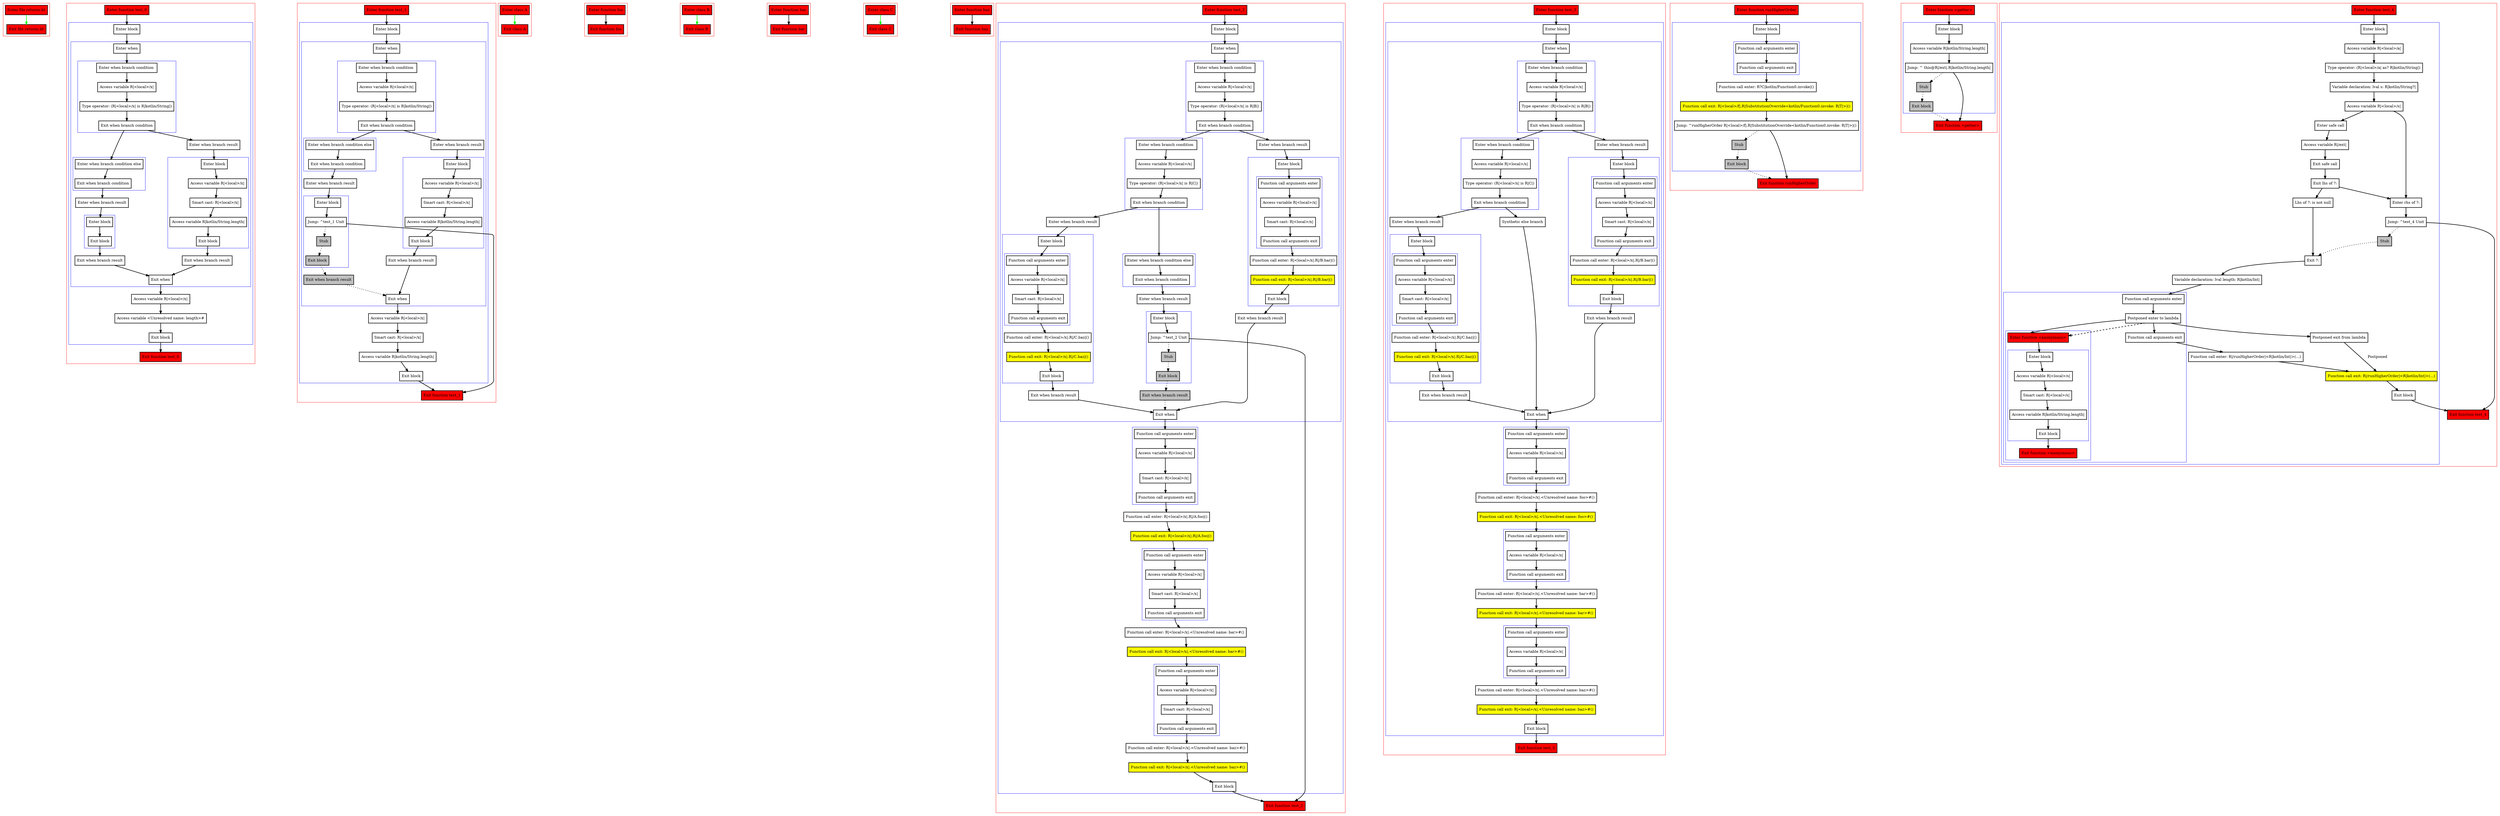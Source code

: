 digraph returns_kt {
    graph [nodesep=3]
    node [shape=box penwidth=2]
    edge [penwidth=2]

    subgraph cluster_0 {
        color=red
        0 [label="Enter file returns.kt" style="filled" fillcolor=red];
        1 [label="Exit file returns.kt" style="filled" fillcolor=red];
    }
    0 -> {1} [color=green];

    subgraph cluster_1 {
        color=red
        2 [label="Enter function test_0" style="filled" fillcolor=red];
        subgraph cluster_2 {
            color=blue
            3 [label="Enter block"];
            subgraph cluster_3 {
                color=blue
                4 [label="Enter when"];
                subgraph cluster_4 {
                    color=blue
                    5 [label="Enter when branch condition "];
                    6 [label="Access variable R|<local>/x|"];
                    7 [label="Type operator: (R|<local>/x| is R|kotlin/String|)"];
                    8 [label="Exit when branch condition"];
                }
                subgraph cluster_5 {
                    color=blue
                    9 [label="Enter when branch condition else"];
                    10 [label="Exit when branch condition"];
                }
                11 [label="Enter when branch result"];
                subgraph cluster_6 {
                    color=blue
                    12 [label="Enter block"];
                    13 [label="Exit block"];
                }
                14 [label="Exit when branch result"];
                15 [label="Enter when branch result"];
                subgraph cluster_7 {
                    color=blue
                    16 [label="Enter block"];
                    17 [label="Access variable R|<local>/x|"];
                    18 [label="Smart cast: R|<local>/x|"];
                    19 [label="Access variable R|kotlin/String.length|"];
                    20 [label="Exit block"];
                }
                21 [label="Exit when branch result"];
                22 [label="Exit when"];
            }
            23 [label="Access variable R|<local>/x|"];
            24 [label="Access variable <Unresolved name: length>#"];
            25 [label="Exit block"];
        }
        26 [label="Exit function test_0" style="filled" fillcolor=red];
    }
    2 -> {3};
    3 -> {4};
    4 -> {5};
    5 -> {6};
    6 -> {7};
    7 -> {8};
    8 -> {9 15};
    9 -> {10};
    10 -> {11};
    11 -> {12};
    12 -> {13};
    13 -> {14};
    14 -> {22};
    15 -> {16};
    16 -> {17};
    17 -> {18};
    18 -> {19};
    19 -> {20};
    20 -> {21};
    21 -> {22};
    22 -> {23};
    23 -> {24};
    24 -> {25};
    25 -> {26};

    subgraph cluster_8 {
        color=red
        27 [label="Enter function test_1" style="filled" fillcolor=red];
        subgraph cluster_9 {
            color=blue
            28 [label="Enter block"];
            subgraph cluster_10 {
                color=blue
                29 [label="Enter when"];
                subgraph cluster_11 {
                    color=blue
                    30 [label="Enter when branch condition "];
                    31 [label="Access variable R|<local>/x|"];
                    32 [label="Type operator: (R|<local>/x| is R|kotlin/String|)"];
                    33 [label="Exit when branch condition"];
                }
                subgraph cluster_12 {
                    color=blue
                    34 [label="Enter when branch condition else"];
                    35 [label="Exit when branch condition"];
                }
                36 [label="Enter when branch result"];
                subgraph cluster_13 {
                    color=blue
                    37 [label="Enter block"];
                    38 [label="Jump: ^test_1 Unit"];
                    39 [label="Stub" style="filled" fillcolor=gray];
                    40 [label="Exit block" style="filled" fillcolor=gray];
                }
                41 [label="Exit when branch result" style="filled" fillcolor=gray];
                42 [label="Enter when branch result"];
                subgraph cluster_14 {
                    color=blue
                    43 [label="Enter block"];
                    44 [label="Access variable R|<local>/x|"];
                    45 [label="Smart cast: R|<local>/x|"];
                    46 [label="Access variable R|kotlin/String.length|"];
                    47 [label="Exit block"];
                }
                48 [label="Exit when branch result"];
                49 [label="Exit when"];
            }
            50 [label="Access variable R|<local>/x|"];
            51 [label="Smart cast: R|<local>/x|"];
            52 [label="Access variable R|kotlin/String.length|"];
            53 [label="Exit block"];
        }
        54 [label="Exit function test_1" style="filled" fillcolor=red];
    }
    27 -> {28};
    28 -> {29};
    29 -> {30};
    30 -> {31};
    31 -> {32};
    32 -> {33};
    33 -> {34 42};
    34 -> {35};
    35 -> {36};
    36 -> {37};
    37 -> {38};
    38 -> {54};
    38 -> {39} [style=dotted];
    39 -> {40} [style=dotted];
    40 -> {41} [style=dotted];
    41 -> {49} [style=dotted];
    42 -> {43};
    43 -> {44};
    44 -> {45};
    45 -> {46};
    46 -> {47};
    47 -> {48};
    48 -> {49};
    49 -> {50};
    50 -> {51};
    51 -> {52};
    52 -> {53};
    53 -> {54};

    subgraph cluster_15 {
        color=red
        55 [label="Enter class A" style="filled" fillcolor=red];
        56 [label="Exit class A" style="filled" fillcolor=red];
    }
    55 -> {56} [color=green];

    subgraph cluster_16 {
        color=red
        57 [label="Enter function foo" style="filled" fillcolor=red];
        58 [label="Exit function foo" style="filled" fillcolor=red];
    }
    57 -> {58};

    subgraph cluster_17 {
        color=red
        59 [label="Enter class B" style="filled" fillcolor=red];
        60 [label="Exit class B" style="filled" fillcolor=red];
    }
    59 -> {60} [color=green];

    subgraph cluster_18 {
        color=red
        61 [label="Enter function bar" style="filled" fillcolor=red];
        62 [label="Exit function bar" style="filled" fillcolor=red];
    }
    61 -> {62};

    subgraph cluster_19 {
        color=red
        63 [label="Enter class C" style="filled" fillcolor=red];
        64 [label="Exit class C" style="filled" fillcolor=red];
    }
    63 -> {64} [color=green];

    subgraph cluster_20 {
        color=red
        65 [label="Enter function baz" style="filled" fillcolor=red];
        66 [label="Exit function baz" style="filled" fillcolor=red];
    }
    65 -> {66};

    subgraph cluster_21 {
        color=red
        67 [label="Enter function test_2" style="filled" fillcolor=red];
        subgraph cluster_22 {
            color=blue
            68 [label="Enter block"];
            subgraph cluster_23 {
                color=blue
                69 [label="Enter when"];
                subgraph cluster_24 {
                    color=blue
                    70 [label="Enter when branch condition "];
                    71 [label="Access variable R|<local>/x|"];
                    72 [label="Type operator: (R|<local>/x| is R|B|)"];
                    73 [label="Exit when branch condition"];
                }
                subgraph cluster_25 {
                    color=blue
                    74 [label="Enter when branch condition "];
                    75 [label="Access variable R|<local>/x|"];
                    76 [label="Type operator: (R|<local>/x| is R|C|)"];
                    77 [label="Exit when branch condition"];
                }
                subgraph cluster_26 {
                    color=blue
                    78 [label="Enter when branch condition else"];
                    79 [label="Exit when branch condition"];
                }
                80 [label="Enter when branch result"];
                subgraph cluster_27 {
                    color=blue
                    81 [label="Enter block"];
                    82 [label="Jump: ^test_2 Unit"];
                    83 [label="Stub" style="filled" fillcolor=gray];
                    84 [label="Exit block" style="filled" fillcolor=gray];
                }
                85 [label="Exit when branch result" style="filled" fillcolor=gray];
                86 [label="Enter when branch result"];
                subgraph cluster_28 {
                    color=blue
                    87 [label="Enter block"];
                    subgraph cluster_29 {
                        color=blue
                        88 [label="Function call arguments enter"];
                        89 [label="Access variable R|<local>/x|"];
                        90 [label="Smart cast: R|<local>/x|"];
                        91 [label="Function call arguments exit"];
                    }
                    92 [label="Function call enter: R|<local>/x|.R|/C.baz|()"];
                    93 [label="Function call exit: R|<local>/x|.R|/C.baz|()" style="filled" fillcolor=yellow];
                    94 [label="Exit block"];
                }
                95 [label="Exit when branch result"];
                96 [label="Enter when branch result"];
                subgraph cluster_30 {
                    color=blue
                    97 [label="Enter block"];
                    subgraph cluster_31 {
                        color=blue
                        98 [label="Function call arguments enter"];
                        99 [label="Access variable R|<local>/x|"];
                        100 [label="Smart cast: R|<local>/x|"];
                        101 [label="Function call arguments exit"];
                    }
                    102 [label="Function call enter: R|<local>/x|.R|/B.bar|()"];
                    103 [label="Function call exit: R|<local>/x|.R|/B.bar|()" style="filled" fillcolor=yellow];
                    104 [label="Exit block"];
                }
                105 [label="Exit when branch result"];
                106 [label="Exit when"];
            }
            subgraph cluster_32 {
                color=blue
                107 [label="Function call arguments enter"];
                108 [label="Access variable R|<local>/x|"];
                109 [label="Smart cast: R|<local>/x|"];
                110 [label="Function call arguments exit"];
            }
            111 [label="Function call enter: R|<local>/x|.R|/A.foo|()"];
            112 [label="Function call exit: R|<local>/x|.R|/A.foo|()" style="filled" fillcolor=yellow];
            subgraph cluster_33 {
                color=blue
                113 [label="Function call arguments enter"];
                114 [label="Access variable R|<local>/x|"];
                115 [label="Smart cast: R|<local>/x|"];
                116 [label="Function call arguments exit"];
            }
            117 [label="Function call enter: R|<local>/x|.<Unresolved name: bar>#()"];
            118 [label="Function call exit: R|<local>/x|.<Unresolved name: bar>#()" style="filled" fillcolor=yellow];
            subgraph cluster_34 {
                color=blue
                119 [label="Function call arguments enter"];
                120 [label="Access variable R|<local>/x|"];
                121 [label="Smart cast: R|<local>/x|"];
                122 [label="Function call arguments exit"];
            }
            123 [label="Function call enter: R|<local>/x|.<Unresolved name: baz>#()"];
            124 [label="Function call exit: R|<local>/x|.<Unresolved name: baz>#()" style="filled" fillcolor=yellow];
            125 [label="Exit block"];
        }
        126 [label="Exit function test_2" style="filled" fillcolor=red];
    }
    67 -> {68};
    68 -> {69};
    69 -> {70};
    70 -> {71};
    71 -> {72};
    72 -> {73};
    73 -> {74 96};
    74 -> {75};
    75 -> {76};
    76 -> {77};
    77 -> {78 86};
    78 -> {79};
    79 -> {80};
    80 -> {81};
    81 -> {82};
    82 -> {126};
    82 -> {83} [style=dotted];
    83 -> {84} [style=dotted];
    84 -> {85} [style=dotted];
    85 -> {106} [style=dotted];
    86 -> {87};
    87 -> {88};
    88 -> {89};
    89 -> {90};
    90 -> {91};
    91 -> {92};
    92 -> {93};
    93 -> {94};
    94 -> {95};
    95 -> {106};
    96 -> {97};
    97 -> {98};
    98 -> {99};
    99 -> {100};
    100 -> {101};
    101 -> {102};
    102 -> {103};
    103 -> {104};
    104 -> {105};
    105 -> {106};
    106 -> {107};
    107 -> {108};
    108 -> {109};
    109 -> {110};
    110 -> {111};
    111 -> {112};
    112 -> {113};
    113 -> {114};
    114 -> {115};
    115 -> {116};
    116 -> {117};
    117 -> {118};
    118 -> {119};
    119 -> {120};
    120 -> {121};
    121 -> {122};
    122 -> {123};
    123 -> {124};
    124 -> {125};
    125 -> {126};

    subgraph cluster_35 {
        color=red
        127 [label="Enter function test_3" style="filled" fillcolor=red];
        subgraph cluster_36 {
            color=blue
            128 [label="Enter block"];
            subgraph cluster_37 {
                color=blue
                129 [label="Enter when"];
                subgraph cluster_38 {
                    color=blue
                    130 [label="Enter when branch condition "];
                    131 [label="Access variable R|<local>/x|"];
                    132 [label="Type operator: (R|<local>/x| is R|B|)"];
                    133 [label="Exit when branch condition"];
                }
                subgraph cluster_39 {
                    color=blue
                    134 [label="Enter when branch condition "];
                    135 [label="Access variable R|<local>/x|"];
                    136 [label="Type operator: (R|<local>/x| is R|C|)"];
                    137 [label="Exit when branch condition"];
                }
                138 [label="Synthetic else branch"];
                139 [label="Enter when branch result"];
                subgraph cluster_40 {
                    color=blue
                    140 [label="Enter block"];
                    subgraph cluster_41 {
                        color=blue
                        141 [label="Function call arguments enter"];
                        142 [label="Access variable R|<local>/x|"];
                        143 [label="Smart cast: R|<local>/x|"];
                        144 [label="Function call arguments exit"];
                    }
                    145 [label="Function call enter: R|<local>/x|.R|/C.baz|()"];
                    146 [label="Function call exit: R|<local>/x|.R|/C.baz|()" style="filled" fillcolor=yellow];
                    147 [label="Exit block"];
                }
                148 [label="Exit when branch result"];
                149 [label="Enter when branch result"];
                subgraph cluster_42 {
                    color=blue
                    150 [label="Enter block"];
                    subgraph cluster_43 {
                        color=blue
                        151 [label="Function call arguments enter"];
                        152 [label="Access variable R|<local>/x|"];
                        153 [label="Smart cast: R|<local>/x|"];
                        154 [label="Function call arguments exit"];
                    }
                    155 [label="Function call enter: R|<local>/x|.R|/B.bar|()"];
                    156 [label="Function call exit: R|<local>/x|.R|/B.bar|()" style="filled" fillcolor=yellow];
                    157 [label="Exit block"];
                }
                158 [label="Exit when branch result"];
                159 [label="Exit when"];
            }
            subgraph cluster_44 {
                color=blue
                160 [label="Function call arguments enter"];
                161 [label="Access variable R|<local>/x|"];
                162 [label="Function call arguments exit"];
            }
            163 [label="Function call enter: R|<local>/x|.<Unresolved name: foo>#()"];
            164 [label="Function call exit: R|<local>/x|.<Unresolved name: foo>#()" style="filled" fillcolor=yellow];
            subgraph cluster_45 {
                color=blue
                165 [label="Function call arguments enter"];
                166 [label="Access variable R|<local>/x|"];
                167 [label="Function call arguments exit"];
            }
            168 [label="Function call enter: R|<local>/x|.<Unresolved name: bar>#()"];
            169 [label="Function call exit: R|<local>/x|.<Unresolved name: bar>#()" style="filled" fillcolor=yellow];
            subgraph cluster_46 {
                color=blue
                170 [label="Function call arguments enter"];
                171 [label="Access variable R|<local>/x|"];
                172 [label="Function call arguments exit"];
            }
            173 [label="Function call enter: R|<local>/x|.<Unresolved name: baz>#()"];
            174 [label="Function call exit: R|<local>/x|.<Unresolved name: baz>#()" style="filled" fillcolor=yellow];
            175 [label="Exit block"];
        }
        176 [label="Exit function test_3" style="filled" fillcolor=red];
    }
    127 -> {128};
    128 -> {129};
    129 -> {130};
    130 -> {131};
    131 -> {132};
    132 -> {133};
    133 -> {134 149};
    134 -> {135};
    135 -> {136};
    136 -> {137};
    137 -> {138 139};
    138 -> {159};
    139 -> {140};
    140 -> {141};
    141 -> {142};
    142 -> {143};
    143 -> {144};
    144 -> {145};
    145 -> {146};
    146 -> {147};
    147 -> {148};
    148 -> {159};
    149 -> {150};
    150 -> {151};
    151 -> {152};
    152 -> {153};
    153 -> {154};
    154 -> {155};
    155 -> {156};
    156 -> {157};
    157 -> {158};
    158 -> {159};
    159 -> {160};
    160 -> {161};
    161 -> {162};
    162 -> {163};
    163 -> {164};
    164 -> {165};
    165 -> {166};
    166 -> {167};
    167 -> {168};
    168 -> {169};
    169 -> {170};
    170 -> {171};
    171 -> {172};
    172 -> {173};
    173 -> {174};
    174 -> {175};
    175 -> {176};

    subgraph cluster_47 {
        color=red
        177 [label="Enter function runHigherOrder" style="filled" fillcolor=red];
        subgraph cluster_48 {
            color=blue
            178 [label="Enter block"];
            subgraph cluster_49 {
                color=blue
                179 [label="Function call arguments enter"];
                180 [label="Function call arguments exit"];
            }
            181 [label="Function call enter: R?C|kotlin/Function0.invoke|()"];
            182 [label="Function call exit: R|<local>/f|.R|SubstitutionOverride<kotlin/Function0.invoke: R|T|>|()" style="filled" fillcolor=yellow];
            183 [label="Jump: ^runHigherOrder R|<local>/f|.R|SubstitutionOverride<kotlin/Function0.invoke: R|T|>|()"];
            184 [label="Stub" style="filled" fillcolor=gray];
            185 [label="Exit block" style="filled" fillcolor=gray];
        }
        186 [label="Exit function runHigherOrder" style="filled" fillcolor=red];
    }
    177 -> {178};
    178 -> {179};
    179 -> {180};
    180 -> {181};
    181 -> {182};
    182 -> {183};
    183 -> {186};
    183 -> {184} [style=dotted];
    184 -> {185} [style=dotted];
    185 -> {186} [style=dotted];

    subgraph cluster_50 {
        color=red
        187 [label="Enter function <getter>" style="filled" fillcolor=red];
        subgraph cluster_51 {
            color=blue
            188 [label="Enter block"];
            189 [label="Access variable R|kotlin/String.length|"];
            190 [label="Jump: ^ this@R|/ext|.R|kotlin/String.length|"];
            191 [label="Stub" style="filled" fillcolor=gray];
            192 [label="Exit block" style="filled" fillcolor=gray];
        }
        193 [label="Exit function <getter>" style="filled" fillcolor=red];
    }
    187 -> {188};
    188 -> {189};
    189 -> {190};
    190 -> {193};
    190 -> {191} [style=dotted];
    191 -> {192} [style=dotted];
    192 -> {193} [style=dotted];

    subgraph cluster_52 {
        color=red
        194 [label="Enter function test_4" style="filled" fillcolor=red];
        subgraph cluster_53 {
            color=blue
            195 [label="Enter block"];
            196 [label="Access variable R|<local>/a|"];
            197 [label="Type operator: (R|<local>/a| as? R|kotlin/String|)"];
            198 [label="Variable declaration: lval s: R|kotlin/String?|"];
            199 [label="Access variable R|<local>/s|"];
            200 [label="Enter safe call"];
            201 [label="Access variable R|/ext|"];
            202 [label="Exit safe call"];
            203 [label="Exit lhs of ?:"];
            204 [label="Enter rhs of ?:"];
            205 [label="Jump: ^test_4 Unit"];
            206 [label="Stub" style="filled" fillcolor=gray];
            207 [label="Lhs of ?: is not null"];
            208 [label="Exit ?:"];
            209 [label="Variable declaration: lval length: R|kotlin/Int|"];
            subgraph cluster_54 {
                color=blue
                210 [label="Function call arguments enter"];
                211 [label="Postponed enter to lambda"];
                subgraph cluster_55 {
                    color=blue
                    212 [label="Enter function <anonymous>" style="filled" fillcolor=red];
                    subgraph cluster_56 {
                        color=blue
                        213 [label="Enter block"];
                        214 [label="Access variable R|<local>/s|"];
                        215 [label="Smart cast: R|<local>/s|"];
                        216 [label="Access variable R|kotlin/String.length|"];
                        217 [label="Exit block"];
                    }
                    218 [label="Exit function <anonymous>" style="filled" fillcolor=red];
                }
                219 [label="Function call arguments exit"];
            }
            220 [label="Function call enter: R|/runHigherOrder|<R|kotlin/Int|>(...)"];
            221 [label="Postponed exit from lambda"];
            222 [label="Function call exit: R|/runHigherOrder|<R|kotlin/Int|>(...)" style="filled" fillcolor=yellow];
            223 [label="Exit block"];
        }
        224 [label="Exit function test_4" style="filled" fillcolor=red];
    }
    194 -> {195};
    195 -> {196};
    196 -> {197};
    197 -> {198};
    198 -> {199};
    199 -> {200 204};
    200 -> {201};
    201 -> {202};
    202 -> {203};
    203 -> {204 207};
    204 -> {205};
    205 -> {224};
    205 -> {206} [style=dotted];
    206 -> {208} [style=dotted];
    207 -> {208};
    208 -> {209};
    209 -> {210};
    210 -> {211};
    211 -> {212 219 221};
    211 -> {212} [style=dashed];
    212 -> {213};
    213 -> {214};
    214 -> {215};
    215 -> {216};
    216 -> {217};
    217 -> {218};
    219 -> {220};
    220 -> {222};
    221 -> {222} [label="Postponed"];
    222 -> {223};
    223 -> {224};

}
